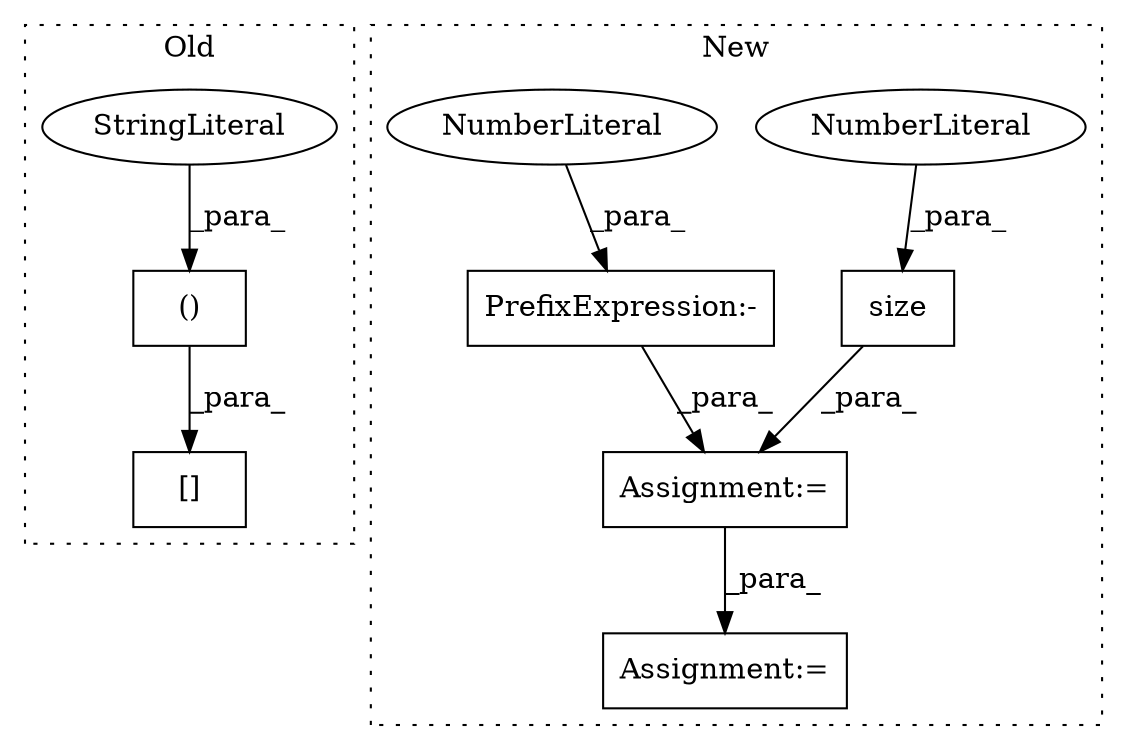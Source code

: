 digraph G {
subgraph cluster0 {
1 [label="()" a="106" s="12355" l="59" shape="box"];
7 [label="[]" a="2" s="12339,12414" l="16,2" shape="box"];
8 [label="StringLiteral" a="45" s="12355" l="16" shape="ellipse"];
label = "Old";
style="dotted";
}
subgraph cluster1 {
2 [label="size" a="32" s="11619,11625" l="5,1" shape="box"];
3 [label="Assignment:=" a="7" s="11599" l="1" shape="box"];
4 [label="NumberLiteral" a="34" s="11624" l="1" shape="ellipse"];
5 [label="PrefixExpression:-" a="38" s="11613" l="1" shape="box"];
6 [label="NumberLiteral" a="34" s="11614" l="1" shape="ellipse"];
9 [label="Assignment:=" a="7" s="12107" l="2" shape="box"];
label = "New";
style="dotted";
}
1 -> 7 [label="_para_"];
2 -> 3 [label="_para_"];
3 -> 9 [label="_para_"];
4 -> 2 [label="_para_"];
5 -> 3 [label="_para_"];
6 -> 5 [label="_para_"];
8 -> 1 [label="_para_"];
}